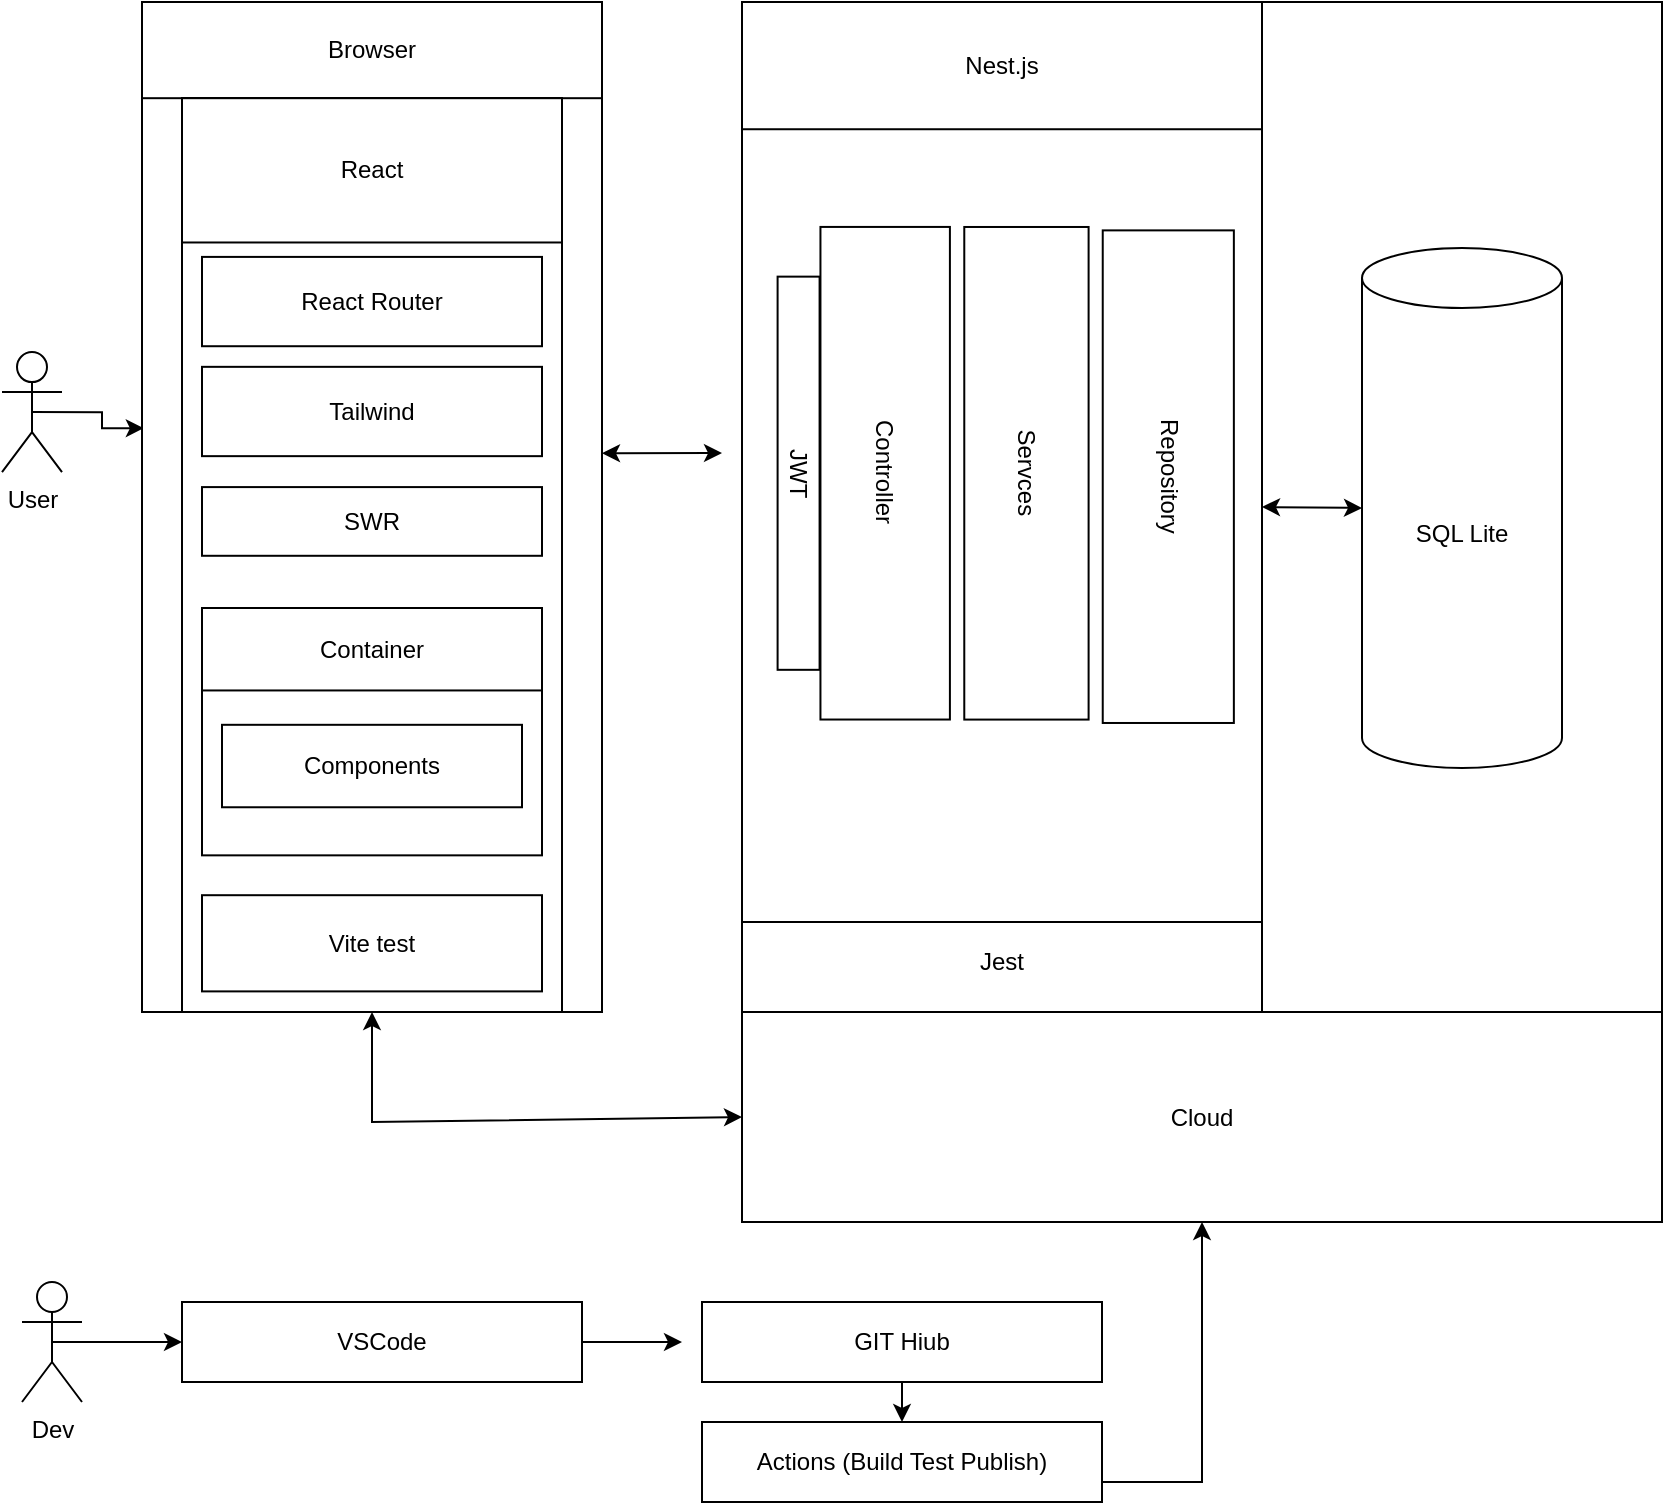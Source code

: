 <mxfile version="21.1.4" type="device">
  <diagram name="Page-1" id="efa7a0a1-bf9b-a30e-e6df-94a7791c09e9">
    <mxGraphModel dx="1114" dy="584" grid="1" gridSize="10" guides="1" tooltips="1" connect="1" arrows="1" fold="1" page="1" pageScale="1" pageWidth="826" pageHeight="1169" background="none" math="0" shadow="0">
      <root>
        <mxCell id="0" />
        <mxCell id="1" parent="0" />
        <mxCell id="qlgfu1IO0pB1V-TcOqwh-170" style="edgeStyle=orthogonalEdgeStyle;rounded=0;orthogonalLoop=1;jettySize=auto;html=1;exitX=0.5;exitY=0.5;exitDx=0;exitDy=0;exitPerimeter=0;entryX=0.004;entryY=0.422;entryDx=0;entryDy=0;entryPerimeter=0;" edge="1" parent="1" source="qlgfu1IO0pB1V-TcOqwh-116" target="qlgfu1IO0pB1V-TcOqwh-117">
          <mxGeometry relative="1" as="geometry" />
        </mxCell>
        <mxCell id="qlgfu1IO0pB1V-TcOqwh-116" value="User" style="shape=umlActor;verticalLabelPosition=bottom;verticalAlign=top;html=1;outlineConnect=0;" vertex="1" parent="1">
          <mxGeometry x="10" y="255.06" width="30" height="60" as="geometry" />
        </mxCell>
        <mxCell id="qlgfu1IO0pB1V-TcOqwh-120" value="" style="group" vertex="1" connectable="0" parent="1">
          <mxGeometry x="80" y="80" width="230" height="505" as="geometry" />
        </mxCell>
        <mxCell id="qlgfu1IO0pB1V-TcOqwh-121" value="vite" style="group" vertex="1" connectable="0" parent="qlgfu1IO0pB1V-TcOqwh-120">
          <mxGeometry width="230" height="505" as="geometry" />
        </mxCell>
        <mxCell id="qlgfu1IO0pB1V-TcOqwh-117" value="" style="rounded=0;whiteSpace=wrap;html=1;" vertex="1" parent="qlgfu1IO0pB1V-TcOqwh-121">
          <mxGeometry width="230" height="505" as="geometry" />
        </mxCell>
        <mxCell id="qlgfu1IO0pB1V-TcOqwh-118" value="Browser" style="rounded=0;whiteSpace=wrap;html=1;" vertex="1" parent="qlgfu1IO0pB1V-TcOqwh-121">
          <mxGeometry width="230" height="48.095" as="geometry" />
        </mxCell>
        <mxCell id="qlgfu1IO0pB1V-TcOqwh-119" value="" style="rounded=0;whiteSpace=wrap;html=1;" vertex="1" parent="qlgfu1IO0pB1V-TcOqwh-121">
          <mxGeometry x="20" y="48.095" width="190" height="456.905" as="geometry" />
        </mxCell>
        <mxCell id="qlgfu1IO0pB1V-TcOqwh-122" value="React" style="rounded=0;whiteSpace=wrap;html=1;" vertex="1" parent="qlgfu1IO0pB1V-TcOqwh-121">
          <mxGeometry x="20" y="48.095" width="190" height="72.143" as="geometry" />
        </mxCell>
        <mxCell id="qlgfu1IO0pB1V-TcOqwh-123" value="React Router" style="rounded=0;whiteSpace=wrap;html=1;" vertex="1" parent="qlgfu1IO0pB1V-TcOqwh-121">
          <mxGeometry x="30" y="127.456" width="170" height="44.656" as="geometry" />
        </mxCell>
        <mxCell id="qlgfu1IO0pB1V-TcOqwh-124" value="Vite test" style="rounded=0;whiteSpace=wrap;html=1;" vertex="1" parent="qlgfu1IO0pB1V-TcOqwh-121">
          <mxGeometry x="30" y="446.599" width="170" height="48.095" as="geometry" />
        </mxCell>
        <mxCell id="qlgfu1IO0pB1V-TcOqwh-125" value="Tailwind" style="rounded=0;whiteSpace=wrap;html=1;" vertex="1" parent="qlgfu1IO0pB1V-TcOqwh-121">
          <mxGeometry x="30" y="182.418" width="170" height="44.656" as="geometry" />
        </mxCell>
        <mxCell id="qlgfu1IO0pB1V-TcOqwh-126" value="SWR" style="rounded=0;whiteSpace=wrap;html=1;" vertex="1" parent="qlgfu1IO0pB1V-TcOqwh-121">
          <mxGeometry x="30" y="242.544" width="170" height="34.35" as="geometry" />
        </mxCell>
        <mxCell id="qlgfu1IO0pB1V-TcOqwh-143" value="" style="group" vertex="1" connectable="0" parent="qlgfu1IO0pB1V-TcOqwh-121">
          <mxGeometry x="30" y="303" width="170" height="123.673" as="geometry" />
        </mxCell>
        <mxCell id="qlgfu1IO0pB1V-TcOqwh-138" value="" style="rounded=0;whiteSpace=wrap;html=1;" vertex="1" parent="qlgfu1IO0pB1V-TcOqwh-143">
          <mxGeometry width="170" height="123.673" as="geometry" />
        </mxCell>
        <mxCell id="qlgfu1IO0pB1V-TcOqwh-139" value="Container" style="rounded=0;whiteSpace=wrap;html=1;" vertex="1" parent="qlgfu1IO0pB1V-TcOqwh-143">
          <mxGeometry width="170" height="41.224" as="geometry" />
        </mxCell>
        <mxCell id="qlgfu1IO0pB1V-TcOqwh-140" value="Components" style="rounded=0;whiteSpace=wrap;html=1;" vertex="1" parent="qlgfu1IO0pB1V-TcOqwh-143">
          <mxGeometry x="10" y="58.405" width="150" height="41.224" as="geometry" />
        </mxCell>
        <mxCell id="qlgfu1IO0pB1V-TcOqwh-160" value="Jest" style="rounded=0;whiteSpace=wrap;html=1;container=0;" vertex="1" parent="1">
          <mxGeometry x="380" y="535" width="260" height="50" as="geometry" />
        </mxCell>
        <mxCell id="qlgfu1IO0pB1V-TcOqwh-144" value="" style="rounded=0;whiteSpace=wrap;html=1;container=0;" vertex="1" parent="1">
          <mxGeometry x="380" y="95" width="260" height="445" as="geometry" />
        </mxCell>
        <mxCell id="qlgfu1IO0pB1V-TcOqwh-148" value="Nest.js" style="rounded=0;whiteSpace=wrap;html=1;container=0;" vertex="1" parent="1">
          <mxGeometry x="380" y="80" width="260" height="63.62" as="geometry" />
        </mxCell>
        <mxCell id="qlgfu1IO0pB1V-TcOqwh-165" value="" style="group" vertex="1" connectable="0" parent="1">
          <mxGeometry x="370" y="135.62" width="275.37" height="360.01" as="geometry" />
        </mxCell>
        <mxCell id="qlgfu1IO0pB1V-TcOqwh-149" value="Controller" style="rounded=0;whiteSpace=wrap;html=1;verticalAlign=middle;direction=west;rotation=90;container=0;" vertex="1" parent="qlgfu1IO0pB1V-TcOqwh-165">
          <mxGeometry x="-41.56" y="147.63" width="246.3" height="64.73" as="geometry" />
        </mxCell>
        <mxCell id="qlgfu1IO0pB1V-TcOqwh-162" value="Servces" style="rounded=0;whiteSpace=wrap;html=1;verticalAlign=middle;direction=west;rotation=90;container=0;" vertex="1" parent="qlgfu1IO0pB1V-TcOqwh-165">
          <mxGeometry x="29.07" y="148.94" width="246.3" height="62.16" as="geometry" />
        </mxCell>
        <mxCell id="qlgfu1IO0pB1V-TcOqwh-163" value="Repository" style="rounded=0;whiteSpace=wrap;html=1;verticalAlign=middle;direction=west;rotation=90;container=0;" vertex="1" parent="qlgfu1IO0pB1V-TcOqwh-165">
          <mxGeometry x="100" y="148.94" width="246.3" height="65.56" as="geometry" />
        </mxCell>
        <mxCell id="qlgfu1IO0pB1V-TcOqwh-161" value="JWT" style="rounded=0;whiteSpace=wrap;html=1;verticalAlign=middle;direction=west;rotation=90;container=0;" vertex="1" parent="qlgfu1IO0pB1V-TcOqwh-165">
          <mxGeometry x="-60" y="169.5" width="196.59" height="20.99" as="geometry" />
        </mxCell>
        <mxCell id="qlgfu1IO0pB1V-TcOqwh-166" value="" style="endArrow=classic;startArrow=classic;html=1;rounded=0;entryX=0;entryY=0.5;entryDx=0;entryDy=0;entryPerimeter=0;exitX=1;exitY=0.5;exitDx=0;exitDy=0;" edge="1" parent="1">
          <mxGeometry width="50" height="50" relative="1" as="geometry">
            <mxPoint x="310" y="305.6" as="sourcePoint" />
            <mxPoint x="370" y="305.54" as="targetPoint" />
          </mxGeometry>
        </mxCell>
        <mxCell id="qlgfu1IO0pB1V-TcOqwh-179" style="edgeStyle=orthogonalEdgeStyle;rounded=0;orthogonalLoop=1;jettySize=auto;html=1;exitX=1;exitY=0.75;exitDx=0;exitDy=0;entryX=0.5;entryY=1;entryDx=0;entryDy=0;" edge="1" parent="1" source="qlgfu1IO0pB1V-TcOqwh-174" target="qlgfu1IO0pB1V-TcOqwh-171">
          <mxGeometry relative="1" as="geometry" />
        </mxCell>
        <mxCell id="qlgfu1IO0pB1V-TcOqwh-171" value="Cloud" style="rounded=0;whiteSpace=wrap;html=1;" vertex="1" parent="1">
          <mxGeometry x="380" y="585" width="460" height="105" as="geometry" />
        </mxCell>
        <mxCell id="qlgfu1IO0pB1V-TcOqwh-178" style="edgeStyle=orthogonalEdgeStyle;rounded=0;orthogonalLoop=1;jettySize=auto;html=1;exitX=0.5;exitY=1;exitDx=0;exitDy=0;entryX=0.5;entryY=0;entryDx=0;entryDy=0;" edge="1" parent="1" source="qlgfu1IO0pB1V-TcOqwh-172" target="qlgfu1IO0pB1V-TcOqwh-174">
          <mxGeometry relative="1" as="geometry" />
        </mxCell>
        <mxCell id="qlgfu1IO0pB1V-TcOqwh-172" value="GIT Hiub" style="rounded=0;whiteSpace=wrap;html=1;" vertex="1" parent="1">
          <mxGeometry x="360" y="730" width="200" height="40" as="geometry" />
        </mxCell>
        <mxCell id="qlgfu1IO0pB1V-TcOqwh-177" style="edgeStyle=orthogonalEdgeStyle;rounded=0;orthogonalLoop=1;jettySize=auto;html=1;exitX=1;exitY=0.5;exitDx=0;exitDy=0;" edge="1" parent="1" source="qlgfu1IO0pB1V-TcOqwh-173">
          <mxGeometry relative="1" as="geometry">
            <mxPoint x="350" y="750" as="targetPoint" />
          </mxGeometry>
        </mxCell>
        <mxCell id="qlgfu1IO0pB1V-TcOqwh-173" value="VSCode" style="rounded=0;whiteSpace=wrap;html=1;" vertex="1" parent="1">
          <mxGeometry x="100" y="730" width="200" height="40" as="geometry" />
        </mxCell>
        <mxCell id="qlgfu1IO0pB1V-TcOqwh-174" value="Actions (Build Test Publish)" style="rounded=0;whiteSpace=wrap;html=1;" vertex="1" parent="1">
          <mxGeometry x="360" y="790" width="200" height="40" as="geometry" />
        </mxCell>
        <mxCell id="qlgfu1IO0pB1V-TcOqwh-176" style="edgeStyle=orthogonalEdgeStyle;rounded=0;orthogonalLoop=1;jettySize=auto;html=1;exitX=0.5;exitY=0.5;exitDx=0;exitDy=0;exitPerimeter=0;entryX=0;entryY=0.5;entryDx=0;entryDy=0;" edge="1" parent="1" source="qlgfu1IO0pB1V-TcOqwh-175" target="qlgfu1IO0pB1V-TcOqwh-173">
          <mxGeometry relative="1" as="geometry" />
        </mxCell>
        <mxCell id="qlgfu1IO0pB1V-TcOqwh-175" value="Dev" style="shape=umlActor;verticalLabelPosition=bottom;verticalAlign=top;html=1;outlineConnect=0;" vertex="1" parent="1">
          <mxGeometry x="20" y="720" width="30" height="60" as="geometry" />
        </mxCell>
        <mxCell id="qlgfu1IO0pB1V-TcOqwh-184" value="" style="endArrow=classic;startArrow=classic;html=1;rounded=0;exitX=0.5;exitY=1;exitDx=0;exitDy=0;entryX=0;entryY=0.5;entryDx=0;entryDy=0;" edge="1" parent="1" source="qlgfu1IO0pB1V-TcOqwh-117" target="qlgfu1IO0pB1V-TcOqwh-171">
          <mxGeometry width="50" height="50" relative="1" as="geometry">
            <mxPoint x="330" y="680" as="sourcePoint" />
            <mxPoint x="380" y="630" as="targetPoint" />
            <Array as="points">
              <mxPoint x="195" y="640" />
            </Array>
          </mxGeometry>
        </mxCell>
        <mxCell id="qlgfu1IO0pB1V-TcOqwh-187" value="" style="rounded=0;whiteSpace=wrap;html=1;" vertex="1" parent="1">
          <mxGeometry x="640" y="80" width="200" height="505" as="geometry" />
        </mxCell>
        <mxCell id="qlgfu1IO0pB1V-TcOqwh-188" value="SQL Lite" style="shape=cylinder3;whiteSpace=wrap;html=1;boundedLbl=1;backgroundOutline=1;size=15;" vertex="1" parent="1">
          <mxGeometry x="690" y="203" width="100" height="260" as="geometry" />
        </mxCell>
        <mxCell id="qlgfu1IO0pB1V-TcOqwh-189" value="" style="endArrow=classic;startArrow=classic;html=1;rounded=0;entryX=0;entryY=0.5;entryDx=0;entryDy=0;entryPerimeter=0;exitX=0;exitY=0.5;exitDx=0;exitDy=0;" edge="1" parent="1" source="qlgfu1IO0pB1V-TcOqwh-187" target="qlgfu1IO0pB1V-TcOqwh-188">
          <mxGeometry width="50" height="50" relative="1" as="geometry">
            <mxPoint x="520" y="350" as="sourcePoint" />
            <mxPoint x="570" y="300" as="targetPoint" />
          </mxGeometry>
        </mxCell>
      </root>
    </mxGraphModel>
  </diagram>
</mxfile>
